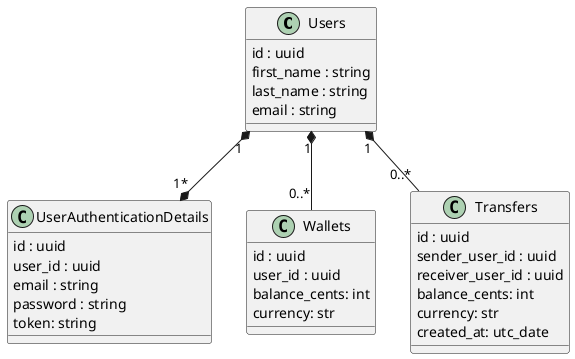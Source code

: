 @startuml
class Users {
  id : uuid
  first_name : string
  last_name : string
  email : string
}

class UserAuthenticationDetails {
  id : uuid
  user_id : uuid
  email : string
  password : string
  token: string
}

class Wallets {
  id : uuid
  user_id : uuid
  balance_cents: int
  currency: str
}

class Transfers {
  id : uuid
  sender_user_id : uuid
  receiver_user_id : uuid
  balance_cents: int
  currency: str
  created_at: utc_date
}

Users "1" *--* "1*" UserAuthenticationDetails
Users "1" *-- "0..*" Wallets
Users "1" *-- "0..*" Transfers

@enduml

